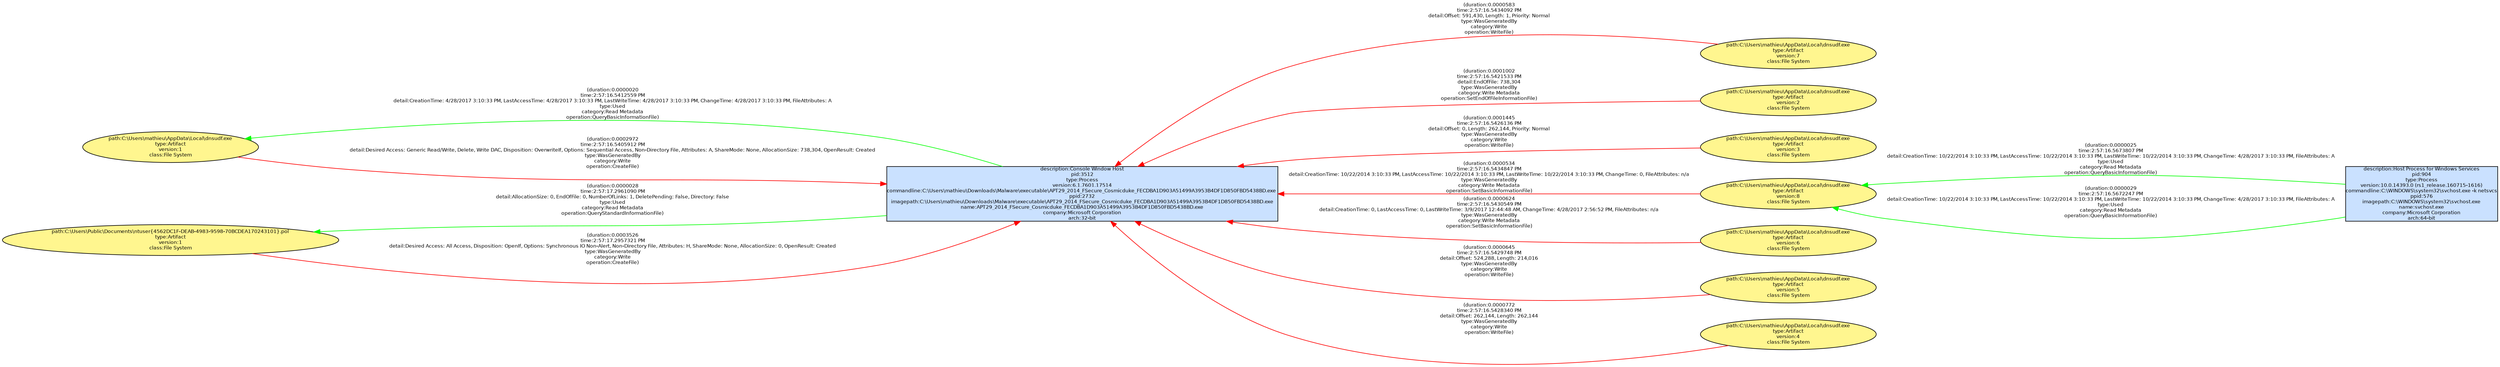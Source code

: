 digraph spade2dot {
graph [rankdir = "RL"];
node [fontname="Helvetica" fontsize="8" style="filled" margin="0.0,0.0"];
edge [fontname="Helvetica" fontsize="8"];
"1" [label="path:C:\\Users\\mathieu\\AppData\\Local\\dnsudf.exe\ntype:Artifact\nversion:7\nclass:File System" shape="ellipse" fillcolor="khaki1"];
"2" [label="description:Host Process for Windows Services\npid:904\ntype:Process\nversion:10.0.14393.0 (rs1_release.160715-1616)\ncommandline:C:\\WINDOWS\\system32\\svchost.exe -k netsvcs\nppid:576\nimagepath:C:\\WINDOWS\\system32\\svchost.exe\nname:svchost.exe\ncompany:Microsoft Corporation\narch:64-bit" shape="box" fillcolor="lightsteelblue1"];
"3" [label="path:C:\\Users\\mathieu\\AppData\\Local\\dnsudf.exe\ntype:Artifact\nversion:2\nclass:File System" shape="ellipse" fillcolor="khaki1"];
"4" [label="path:C:\\Users\\mathieu\\AppData\\Local\\dnsudf.exe\ntype:Artifact\nversion:3\nclass:File System" shape="ellipse" fillcolor="khaki1"];
"5" [label="path:C:\\Users\\mathieu\\AppData\\Local\\dnsudf.exe\ntype:Artifact\nversion:8\nclass:File System" shape="ellipse" fillcolor="khaki1"];
"6" [label="description:Console Window Host\npid:3512\ntype:Process\nversion:6.1.7601.17514\ncommandline:C:\\Users\\mathieu\\Downloads\\Malware\\executable\\APT29_2014_FSecure_Cosmicduke_FECDBA1D903A51499A3953B4DF1D850FBD5438BD.exe \nppid:2732\nimagepath:C:\\Users\\mathieu\\Downloads\\Malware\\executable\\APT29_2014_FSecure_Cosmicduke_FECDBA1D903A51499A3953B4DF1D850FBD5438BD.exe\nname:APT29_2014_FSecure_Cosmicduke_FECDBA1D903A51499A3953B4DF1D850FBD5438BD.exe\ncompany:Microsoft Corporation\narch:32-bit" shape="box" fillcolor="lightsteelblue1"];
"7" [label="path:C:\\Users\\mathieu\\AppData\\Local\\dnsudf.exe\ntype:Artifact\nversion:6\nclass:File System" shape="ellipse" fillcolor="khaki1"];
"8" [label="path:C:\\Users\\mathieu\\AppData\\Local\\dnsudf.exe\ntype:Artifact\nversion:1\nclass:File System" shape="ellipse" fillcolor="khaki1"];
"9" [label="path:C:\\Users\\Public\\Documents\\ntuser{4562DC1F-DEAB-4983-9598-70BCDEA170243101}.pol\ntype:Artifact\nversion:1\nclass:File System" shape="ellipse" fillcolor="khaki1"];
"10" [label="path:C:\\Users\\mathieu\\AppData\\Local\\dnsudf.exe\ntype:Artifact\nversion:5\nclass:File System" shape="ellipse" fillcolor="khaki1"];
"11" [label="path:C:\\Users\\mathieu\\AppData\\Local\\dnsudf.exe\ntype:Artifact\nversion:4\nclass:File System" shape="ellipse" fillcolor="khaki1"];
"2" -> "5" [label="(duration:0.0000025\ntime:2:57:16.5673807 PM\ndetail:CreationTime: 10/22/2014 3:10:33 PM, LastAccessTime: 10/22/2014 3:10:33 PM, LastWriteTime: 10/22/2014 3:10:33 PM, ChangeTime: 4/28/2017 3:10:33 PM, FileAttributes: A\ntype:Used\ncategory:Read Metadata\noperation:QueryBasicInformationFile)" color="green" style="solid"];
"8" -> "6" [label="(duration:0.0002972\ntime:2:57:16.5405912 PM\ndetail:Desired Access: Generic Read/Write, Delete, Write DAC, Disposition: OverwriteIf, Options: Sequential Access, Non-Directory File, Attributes: A, ShareMode: None, AllocationSize: 738,304, OpenResult: Created\ntype:WasGeneratedBy\ncategory:Write\noperation:CreateFile)" color="red" style="solid"];
"3" -> "6" [label="(duration:0.0001002\ntime:2:57:16.5421533 PM\ndetail:EndOfFile: 738,304\ntype:WasGeneratedBy\ncategory:Write Metadata\noperation:SetEndOfFileInformationFile)" color="red" style="solid"];
"1" -> "6" [label="(duration:0.0000583\ntime:2:57:16.5434092 PM\ndetail:Offset: 591,430, Length: 1, Priority: Normal\ntype:WasGeneratedBy\ncategory:Write\noperation:WriteFile)" color="red" style="solid"];
"7" -> "6" [label="(duration:0.0000624\ntime:2:57:16.5430549 PM\ndetail:CreationTime: 0, LastAccessTime: 0, LastWriteTime: 3/9/2017 12:44:48 AM, ChangeTime: 4/28/2017 2:56:52 PM, FileAttributes: n/a\ntype:WasGeneratedBy\ncategory:Write Metadata\noperation:SetBasicInformationFile)" color="red" style="solid"];
"6" -> "8" [label="(duration:0.0000020\ntime:2:57:16.5412559 PM\ndetail:CreationTime: 4/28/2017 3:10:33 PM, LastAccessTime: 4/28/2017 3:10:33 PM, LastWriteTime: 4/28/2017 3:10:33 PM, ChangeTime: 4/28/2017 3:10:33 PM, FileAttributes: A\ntype:Used\ncategory:Read Metadata\noperation:QueryBasicInformationFile)" color="green" style="solid"];
"10" -> "6" [label="(duration:0.0000645\ntime:2:57:16.5429748 PM\ndetail:Offset: 524,288, Length: 214,016\ntype:WasGeneratedBy\ncategory:Write\noperation:WriteFile)" color="red" style="solid"];
"4" -> "6" [label="(duration:0.0001445\ntime:2:57:16.5426136 PM\ndetail:Offset: 0, Length: 262,144, Priority: Normal\ntype:WasGeneratedBy\ncategory:Write\noperation:WriteFile)" color="red" style="solid"];
"2" -> "5" [label="(duration:0.0000029\ntime:2:57:16.5672247 PM\ndetail:CreationTime: 10/22/2014 3:10:33 PM, LastAccessTime: 10/22/2014 3:10:33 PM, LastWriteTime: 10/22/2014 3:10:33 PM, ChangeTime: 4/28/2017 3:10:33 PM, FileAttributes: A\ntype:Used\ncategory:Read Metadata\noperation:QueryBasicInformationFile)" color="green" style="solid"];
"6" -> "9" [label="(duration:0.0000028\ntime:2:57:17.2961090 PM\ndetail:AllocationSize: 0, EndOfFile: 0, NumberOfLinks: 1, DeletePending: False, Directory: False\ntype:Used\ncategory:Read Metadata\noperation:QueryStandardInformationFile)" color="green" style="solid"];
"11" -> "6" [label="(duration:0.0000772\ntime:2:57:16.5428340 PM\ndetail:Offset: 262,144, Length: 262,144\ntype:WasGeneratedBy\ncategory:Write\noperation:WriteFile)" color="red" style="solid"];
"5" -> "6" [label="(duration:0.0000534\ntime:2:57:16.5434847 PM\ndetail:CreationTime: 10/22/2014 3:10:33 PM, LastAccessTime: 10/22/2014 3:10:33 PM, LastWriteTime: 10/22/2014 3:10:33 PM, ChangeTime: 0, FileAttributes: n/a\ntype:WasGeneratedBy\ncategory:Write Metadata\noperation:SetBasicInformationFile)" color="red" style="solid"];
"9" -> "6" [label="(duration:0.0003526\ntime:2:57:17.2957321 PM\ndetail:Desired Access: All Access, Disposition: OpenIf, Options: Synchronous IO Non-Alert, Non-Directory File, Attributes: H, ShareMode: None, AllocationSize: 0, OpenResult: Created\ntype:WasGeneratedBy\ncategory:Write\noperation:CreateFile)" color="red" style="solid"];
}
